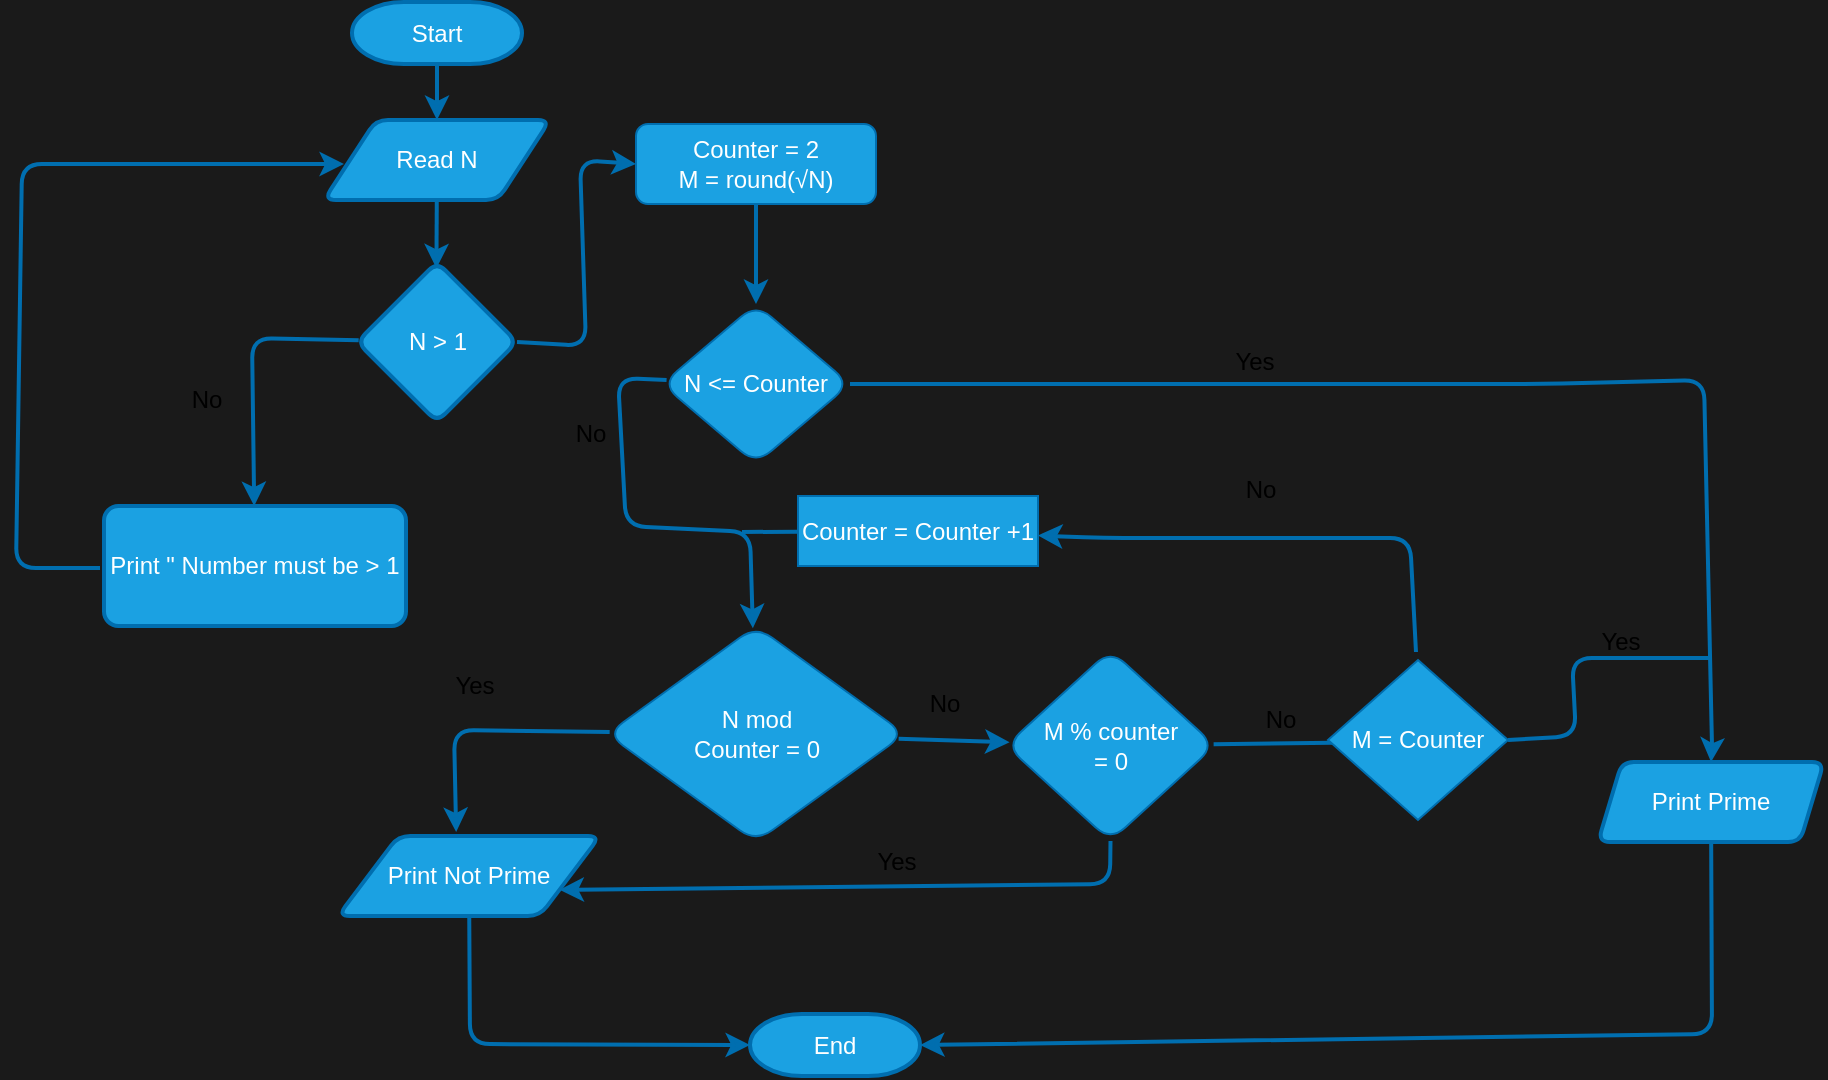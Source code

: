 <mxfile>
    <diagram id="ecO_6XLednZPoFfMAUDP" name="Page-1">
        <mxGraphModel dx="985" dy="549" grid="0" gridSize="10" guides="1" tooltips="1" connect="1" arrows="1" fold="1" page="1" pageScale="1" pageWidth="850" pageHeight="1100" background="#1A1A1A" math="0" shadow="0">
            <root>
                <mxCell id="0"/>
                <mxCell id="1" parent="0"/>
                <mxCell id="4" value="" style="edgeStyle=none;html=1;strokeWidth=2;fillColor=#1ba1e2;strokeColor=#006EAF;" edge="1" parent="1" source="2" target="3">
                    <mxGeometry relative="1" as="geometry"/>
                </mxCell>
                <mxCell id="2" value="Start" style="strokeWidth=2;html=1;shape=mxgraph.flowchart.terminator;whiteSpace=wrap;fillColor=#1ba1e2;fontColor=#ffffff;strokeColor=#006EAF;" vertex="1" parent="1">
                    <mxGeometry x="244" y="226" width="85" height="31" as="geometry"/>
                </mxCell>
                <mxCell id="6" value="" style="edgeStyle=none;html=1;strokeWidth=2;fillColor=#1ba1e2;strokeColor=#006EAF;" edge="1" parent="1" source="3">
                    <mxGeometry relative="1" as="geometry">
                        <mxPoint x="286.212" y="359.149" as="targetPoint"/>
                    </mxGeometry>
                </mxCell>
                <mxCell id="58" value="" style="edgeStyle=none;html=1;strokeWidth=2;startArrow=none;startFill=0;endArrow=classic;endFill=1;fillColor=#1ba1e2;strokeColor=#006EAF;exitX=1;exitY=0.5;exitDx=0;exitDy=0;entryX=0;entryY=0.5;entryDx=0;entryDy=0;" edge="1" parent="1" source="48" target="57">
                    <mxGeometry relative="1" as="geometry">
                        <Array as="points">
                            <mxPoint x="361" y="398"/>
                            <mxPoint x="358" y="305"/>
                        </Array>
                    </mxGeometry>
                </mxCell>
                <mxCell id="3" value="Read N" style="shape=parallelogram;html=1;strokeWidth=2;perimeter=parallelogramPerimeter;whiteSpace=wrap;rounded=1;arcSize=12;size=0.23;fillColor=#1ba1e2;fontColor=#ffffff;strokeColor=#006EAF;" vertex="1" parent="1">
                    <mxGeometry x="230" y="285" width="113" height="40" as="geometry"/>
                </mxCell>
                <mxCell id="52" value="" style="edgeStyle=none;html=1;strokeWidth=2;startArrow=none;startFill=0;endArrow=classic;endFill=1;fillColor=#1ba1e2;strokeColor=#006EAF;" edge="1" parent="1" source="48" target="50">
                    <mxGeometry relative="1" as="geometry">
                        <Array as="points">
                            <mxPoint x="194" y="394"/>
                        </Array>
                    </mxGeometry>
                </mxCell>
                <mxCell id="48" value="N &amp;gt; 1" style="rhombus;whiteSpace=wrap;html=1;fillColor=#1ba1e2;strokeColor=#006EAF;fontColor=#ffffff;strokeWidth=2;rounded=1;arcSize=12;" vertex="1" parent="1">
                    <mxGeometry x="246.5" y="356" width="80" height="80" as="geometry"/>
                </mxCell>
                <mxCell id="56" value="" style="edgeStyle=none;html=1;strokeWidth=2;startArrow=none;startFill=0;endArrow=classic;endFill=1;fillColor=#1ba1e2;strokeColor=#006EAF;" edge="1" parent="1">
                    <mxGeometry relative="1" as="geometry">
                        <mxPoint x="118" y="509" as="sourcePoint"/>
                        <mxPoint x="240" y="307" as="targetPoint"/>
                        <Array as="points">
                            <mxPoint x="76" y="509"/>
                            <mxPoint x="79" y="307"/>
                        </Array>
                    </mxGeometry>
                </mxCell>
                <mxCell id="50" value="Print &quot; Number must be &amp;gt; 1" style="whiteSpace=wrap;html=1;fillColor=#1ba1e2;strokeColor=#006EAF;fontColor=#ffffff;strokeWidth=2;rounded=1;arcSize=12;" vertex="1" parent="1">
                    <mxGeometry x="120" y="478" width="151" height="60" as="geometry"/>
                </mxCell>
                <mxCell id="53" value="No" style="text;html=1;align=center;verticalAlign=middle;resizable=0;points=[];autosize=1;strokeColor=none;fillColor=none;" vertex="1" parent="1">
                    <mxGeometry x="154" y="412" width="33" height="26" as="geometry"/>
                </mxCell>
                <mxCell id="60" value="" style="edgeStyle=none;html=1;strokeWidth=2;startArrow=none;startFill=0;endArrow=classic;endFill=1;fillColor=#1ba1e2;strokeColor=#006EAF;" edge="1" parent="1" source="57" target="59">
                    <mxGeometry relative="1" as="geometry"/>
                </mxCell>
                <mxCell id="57" value="Counter = 2&lt;br&gt;M = round(√N)" style="rounded=1;whiteSpace=wrap;html=1;fillColor=#1ba1e2;fontColor=#ffffff;strokeColor=#006EAF;" vertex="1" parent="1">
                    <mxGeometry x="386" y="287" width="120" height="40" as="geometry"/>
                </mxCell>
                <mxCell id="63" value="" style="edgeStyle=none;html=1;strokeWidth=2;startArrow=none;startFill=0;endArrow=classic;endFill=1;fillColor=#1ba1e2;strokeColor=#006EAF;entryX=0.5;entryY=0;entryDx=0;entryDy=0;" edge="1" parent="1" source="59" target="62">
                    <mxGeometry relative="1" as="geometry">
                        <mxPoint x="803" y="628" as="targetPoint"/>
                        <Array as="points">
                            <mxPoint x="839" y="417"/>
                            <mxPoint x="920" y="415"/>
                            <mxPoint x="924" y="598"/>
                        </Array>
                    </mxGeometry>
                </mxCell>
                <mxCell id="66" value="" style="edgeStyle=none;html=1;strokeWidth=2;startArrow=none;startFill=0;endArrow=classic;endFill=1;fillColor=#1ba1e2;strokeColor=#006EAF;" edge="1" parent="1" source="59" target="65">
                    <mxGeometry relative="1" as="geometry">
                        <Array as="points">
                            <mxPoint x="377" y="414"/>
                            <mxPoint x="381" y="488"/>
                            <mxPoint x="443" y="491"/>
                        </Array>
                    </mxGeometry>
                </mxCell>
                <mxCell id="59" value="N &amp;lt;= Counter" style="rhombus;whiteSpace=wrap;html=1;fillColor=#1ba1e2;strokeColor=#006EAF;fontColor=#ffffff;rounded=1;" vertex="1" parent="1">
                    <mxGeometry x="399" y="377" width="94" height="80" as="geometry"/>
                </mxCell>
                <mxCell id="61" value="Yes" style="text;html=1;align=center;verticalAlign=middle;resizable=0;points=[];autosize=1;strokeColor=none;fillColor=none;" vertex="1" parent="1">
                    <mxGeometry x="675.5" y="393" width="38" height="26" as="geometry"/>
                </mxCell>
                <mxCell id="87" value="" style="edgeStyle=none;html=1;strokeWidth=2;startArrow=none;startFill=0;endArrow=classic;endFill=1;entryX=1;entryY=0.5;entryDx=0;entryDy=0;entryPerimeter=0;fillColor=#1ba1e2;strokeColor=#006EAF;" edge="1" parent="1" source="62" target="71">
                    <mxGeometry relative="1" as="geometry">
                        <mxPoint x="750.5" y="722" as="targetPoint"/>
                        <Array as="points">
                            <mxPoint x="924" y="742"/>
                        </Array>
                    </mxGeometry>
                </mxCell>
                <mxCell id="62" value="Print Prime" style="shape=parallelogram;html=1;strokeWidth=2;perimeter=parallelogramPerimeter;whiteSpace=wrap;rounded=1;arcSize=12;size=0.106;fillColor=#1ba1e2;fontColor=#ffffff;strokeColor=#006EAF;" vertex="1" parent="1">
                    <mxGeometry x="867" y="606" width="113" height="40" as="geometry"/>
                </mxCell>
                <mxCell id="70" value="" style="edgeStyle=none;html=1;strokeWidth=2;startArrow=none;startFill=0;endArrow=classic;endFill=1;entryX=0.451;entryY=-0.05;entryDx=0;entryDy=0;entryPerimeter=0;fillColor=#1ba1e2;strokeColor=#006EAF;" edge="1" parent="1" source="65" target="67">
                    <mxGeometry relative="1" as="geometry">
                        <mxPoint x="257" y="592" as="targetPoint"/>
                        <Array as="points">
                            <mxPoint x="295" y="590"/>
                        </Array>
                    </mxGeometry>
                </mxCell>
                <mxCell id="76" value="" style="edgeStyle=none;html=1;strokeWidth=2;startArrow=none;startFill=0;endArrow=classic;endFill=1;fillColor=#1ba1e2;strokeColor=#006EAF;" edge="1" parent="1" source="65" target="75">
                    <mxGeometry relative="1" as="geometry"/>
                </mxCell>
                <mxCell id="65" value="N mod &lt;br&gt;Counter = 0" style="rhombus;whiteSpace=wrap;html=1;fillColor=#1ba1e2;strokeColor=#006EAF;fontColor=#ffffff;rounded=1;" vertex="1" parent="1">
                    <mxGeometry x="371.5" y="538" width="149" height="108" as="geometry"/>
                </mxCell>
                <mxCell id="73" value="" style="edgeStyle=none;html=1;strokeWidth=2;startArrow=none;startFill=0;endArrow=classic;endFill=1;entryX=0;entryY=0.5;entryDx=0;entryDy=0;entryPerimeter=0;fillColor=#1ba1e2;strokeColor=#006EAF;" edge="1" parent="1" source="67" target="71">
                    <mxGeometry relative="1" as="geometry">
                        <mxPoint x="302.5" y="753" as="targetPoint"/>
                        <Array as="points">
                            <mxPoint x="303" y="747"/>
                        </Array>
                    </mxGeometry>
                </mxCell>
                <mxCell id="67" value="Print Not Prime" style="shape=parallelogram;html=1;strokeWidth=2;perimeter=parallelogramPerimeter;whiteSpace=wrap;rounded=1;arcSize=12;size=0.23;fillColor=#1ba1e2;fontColor=#ffffff;strokeColor=#006EAF;" vertex="1" parent="1">
                    <mxGeometry x="237" y="643" width="131" height="40" as="geometry"/>
                </mxCell>
                <mxCell id="71" value="End" style="strokeWidth=2;html=1;shape=mxgraph.flowchart.terminator;whiteSpace=wrap;fillColor=#1ba1e2;fontColor=#ffffff;strokeColor=#006EAF;" vertex="1" parent="1">
                    <mxGeometry x="443" y="732" width="85" height="31" as="geometry"/>
                </mxCell>
                <mxCell id="74" value="Yes" style="text;html=1;align=center;verticalAlign=middle;resizable=0;points=[];autosize=1;strokeColor=none;fillColor=none;" vertex="1" parent="1">
                    <mxGeometry x="286" y="555" width="38" height="26" as="geometry"/>
                </mxCell>
                <mxCell id="77" value="" style="edgeStyle=none;html=1;strokeWidth=2;startArrow=none;startFill=0;endArrow=classic;endFill=1;fillColor=#1ba1e2;strokeColor=#006EAF;" edge="1" parent="1" source="75">
                    <mxGeometry relative="1" as="geometry">
                        <mxPoint x="765" y="610" as="targetPoint"/>
                        <Array as="points">
                            <mxPoint x="765" y="596"/>
                        </Array>
                    </mxGeometry>
                </mxCell>
                <mxCell id="82" value="" style="edgeStyle=none;html=1;strokeWidth=2;startArrow=none;startFill=0;endArrow=classic;endFill=1;fillColor=#1ba1e2;strokeColor=#006EAF;" edge="1" parent="1" target="81">
                    <mxGeometry relative="1" as="geometry">
                        <mxPoint x="776" y="551" as="sourcePoint"/>
                        <Array as="points">
                            <mxPoint x="773" y="494"/>
                            <mxPoint x="620" y="494"/>
                        </Array>
                    </mxGeometry>
                </mxCell>
                <mxCell id="97" value="" style="edgeStyle=none;html=1;strokeWidth=2;startArrow=none;startFill=0;endArrow=classic;endFill=1;entryX=1;entryY=0.75;entryDx=0;entryDy=0;exitX=0.5;exitY=1;exitDx=0;exitDy=0;fillColor=#1ba1e2;strokeColor=#006EAF;" edge="1" parent="1" source="75" target="67">
                    <mxGeometry relative="1" as="geometry">
                        <mxPoint x="623.25" y="743.25" as="targetPoint"/>
                        <Array as="points">
                            <mxPoint x="623" y="667"/>
                        </Array>
                    </mxGeometry>
                </mxCell>
                <mxCell id="75" value="M % counter&lt;br&gt;= 0" style="rhombus;whiteSpace=wrap;html=1;fillColor=#1ba1e2;strokeColor=#006EAF;fontColor=#ffffff;rounded=1;" vertex="1" parent="1">
                    <mxGeometry x="571" y="550" width="104.5" height="95.5" as="geometry"/>
                </mxCell>
                <mxCell id="78" value="No" style="text;html=1;align=center;verticalAlign=middle;resizable=0;points=[];autosize=1;strokeColor=none;fillColor=none;" vertex="1" parent="1">
                    <mxGeometry x="523" y="564" width="33" height="26" as="geometry"/>
                </mxCell>
                <mxCell id="79" value="No" style="text;html=1;align=center;verticalAlign=middle;resizable=0;points=[];autosize=1;strokeColor=none;fillColor=none;" vertex="1" parent="1">
                    <mxGeometry x="691" y="572" width="33" height="26" as="geometry"/>
                </mxCell>
                <mxCell id="83" value="" style="edgeStyle=none;html=1;strokeWidth=2;startArrow=none;startFill=0;endArrow=none;endFill=0;fillColor=#1ba1e2;strokeColor=#006EAF;" edge="1" parent="1" source="81">
                    <mxGeometry relative="1" as="geometry">
                        <mxPoint x="439" y="491" as="targetPoint"/>
                    </mxGeometry>
                </mxCell>
                <mxCell id="81" value="Counter = Counter +1" style="whiteSpace=wrap;html=1;fillColor=#1ba1e2;fontColor=#ffffff;strokeColor=#006EAF;" vertex="1" parent="1">
                    <mxGeometry x="467" y="473" width="120" height="35" as="geometry"/>
                </mxCell>
                <mxCell id="84" value="No" style="text;html=1;align=center;verticalAlign=middle;resizable=0;points=[];autosize=1;strokeColor=none;fillColor=none;" vertex="1" parent="1">
                    <mxGeometry x="346" y="429" width="33" height="26" as="geometry"/>
                </mxCell>
                <mxCell id="95" value="" style="edgeStyle=none;html=1;strokeWidth=2;startArrow=none;startFill=0;endArrow=none;endFill=0;exitX=1;exitY=0.5;exitDx=0;exitDy=0;exitPerimeter=0;fillColor=#1ba1e2;strokeColor=#006EAF;" edge="1" parent="1" source="88">
                    <mxGeometry relative="1" as="geometry">
                        <mxPoint x="924" y="554" as="targetPoint"/>
                        <Array as="points">
                            <mxPoint x="856" y="593"/>
                            <mxPoint x="854" y="554"/>
                        </Array>
                    </mxGeometry>
                </mxCell>
                <mxCell id="88" value="M = Counter" style="rhombus;whiteSpace=wrap;html=1;fillColor=#1ba1e2;fontColor=#ffffff;strokeColor=#006EAF;" vertex="1" parent="1">
                    <mxGeometry x="732" y="555" width="90" height="80" as="geometry"/>
                </mxCell>
                <mxCell id="91" value="No" style="text;html=1;align=center;verticalAlign=middle;resizable=0;points=[];autosize=1;strokeColor=none;fillColor=none;" vertex="1" parent="1">
                    <mxGeometry x="681" y="457" width="33" height="26" as="geometry"/>
                </mxCell>
                <mxCell id="94" value="Yes" style="text;html=1;align=center;verticalAlign=middle;resizable=0;points=[];autosize=1;strokeColor=none;fillColor=none;" vertex="1" parent="1">
                    <mxGeometry x="859" y="533" width="38" height="26" as="geometry"/>
                </mxCell>
                <mxCell id="98" value="Yes" style="text;html=1;align=center;verticalAlign=middle;resizable=0;points=[];autosize=1;strokeColor=none;fillColor=none;" vertex="1" parent="1">
                    <mxGeometry x="497" y="643" width="38" height="26" as="geometry"/>
                </mxCell>
            </root>
        </mxGraphModel>
    </diagram>
</mxfile>